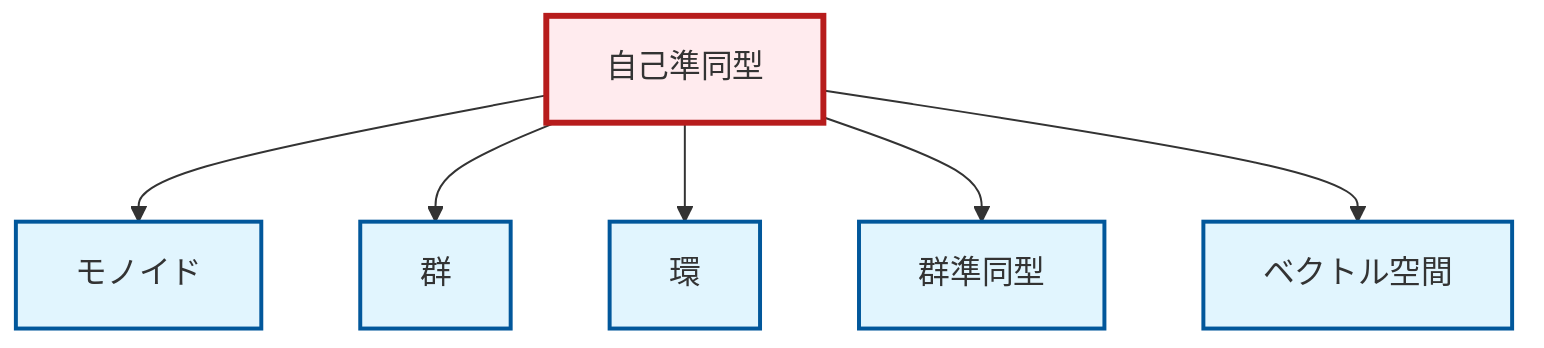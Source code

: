 graph TD
    classDef definition fill:#e1f5fe,stroke:#01579b,stroke-width:2px
    classDef theorem fill:#f3e5f5,stroke:#4a148c,stroke-width:2px
    classDef axiom fill:#fff3e0,stroke:#e65100,stroke-width:2px
    classDef example fill:#e8f5e9,stroke:#1b5e20,stroke-width:2px
    classDef current fill:#ffebee,stroke:#b71c1c,stroke-width:3px
    def-endomorphism["自己準同型"]:::definition
    def-group["群"]:::definition
    def-ring["環"]:::definition
    def-vector-space["ベクトル空間"]:::definition
    def-monoid["モノイド"]:::definition
    def-homomorphism["群準同型"]:::definition
    def-endomorphism --> def-monoid
    def-endomorphism --> def-group
    def-endomorphism --> def-ring
    def-endomorphism --> def-homomorphism
    def-endomorphism --> def-vector-space
    class def-endomorphism current